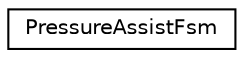 digraph "Graphical Class Hierarchy"
{
 // LATEX_PDF_SIZE
  edge [fontname="Helvetica",fontsize="10",labelfontname="Helvetica",labelfontsize="10"];
  node [fontname="Helvetica",fontsize="10",shape=record];
  rankdir="LR";
  Node0 [label="PressureAssistFsm",height=0.2,width=0.4,color="black", fillcolor="white", style="filled",URL="$classPressureAssistFsm.html",tooltip=" "];
}
